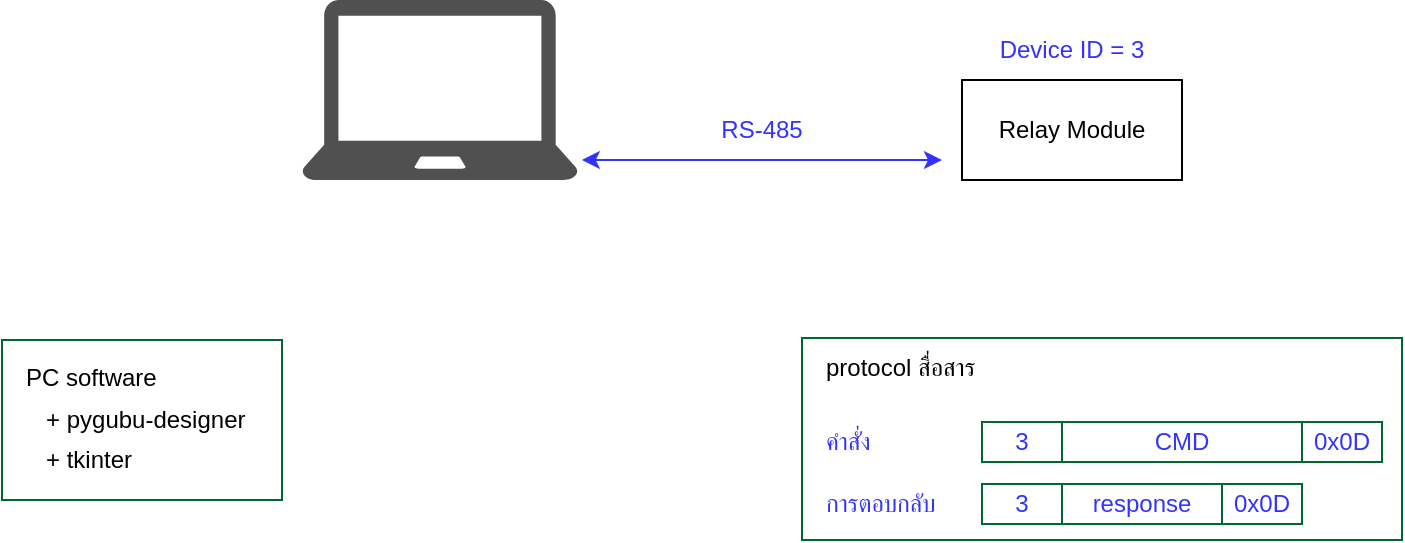 <mxfile version="19.0.0" type="device" pages="2"><diagram id="OVaQbEZ4LTjK0Ou6SNXk" name="Overview"><mxGraphModel dx="981" dy="591" grid="1" gridSize="10" guides="1" tooltips="1" connect="1" arrows="1" fold="1" page="1" pageScale="1" pageWidth="1169" pageHeight="827" math="0" shadow="0"><root><mxCell id="0"/><mxCell id="1" parent="0"/><mxCell id="pPgmljYzrcK5hkzZfEx7-4" value="" style="sketch=0;pointerEvents=1;shadow=0;dashed=0;html=1;strokeColor=none;fillColor=#505050;labelPosition=center;verticalLabelPosition=bottom;verticalAlign=top;outlineConnect=0;align=center;shape=mxgraph.office.devices.laptop;" parent="1" vertex="1"><mxGeometry x="310" y="230" width="138" height="90" as="geometry"/></mxCell><mxCell id="pPgmljYzrcK5hkzZfEx7-5" value="Relay Module" style="rounded=0;whiteSpace=wrap;html=1;" parent="1" vertex="1"><mxGeometry x="640" y="270" width="110" height="50" as="geometry"/></mxCell><mxCell id="pPgmljYzrcK5hkzZfEx7-6" value="" style="endArrow=classic;startArrow=classic;html=1;rounded=0;exitX=1.014;exitY=1.111;exitDx=0;exitDy=0;exitPerimeter=0;strokeColor=#3333FF;" parent="1" edge="1"><mxGeometry width="50" height="50" relative="1" as="geometry"><mxPoint x="449.932" y="309.99" as="sourcePoint"/><mxPoint x="630" y="310" as="targetPoint"/></mxGeometry></mxCell><mxCell id="pPgmljYzrcK5hkzZfEx7-7" value="RS-485" style="text;html=1;strokeColor=none;fillColor=none;align=center;verticalAlign=middle;whiteSpace=wrap;rounded=0;fontColor=#3333FF;" parent="1" vertex="1"><mxGeometry x="510" y="280" width="60" height="30" as="geometry"/></mxCell><mxCell id="pPgmljYzrcK5hkzZfEx7-8" style="edgeStyle=orthogonalEdgeStyle;rounded=0;orthogonalLoop=1;jettySize=auto;html=1;exitX=0.5;exitY=1;exitDx=0;exitDy=0;" parent="1" source="pPgmljYzrcK5hkzZfEx7-7" target="pPgmljYzrcK5hkzZfEx7-7" edge="1"><mxGeometry relative="1" as="geometry"/></mxCell><mxCell id="pPgmljYzrcK5hkzZfEx7-9" value="Device ID = 3" style="text;html=1;strokeColor=none;fillColor=none;align=center;verticalAlign=middle;whiteSpace=wrap;rounded=0;fontColor=#3333FF;" parent="1" vertex="1"><mxGeometry x="650" y="240" width="90" height="30" as="geometry"/></mxCell><mxCell id="pPgmljYzrcK5hkzZfEx7-10" value="3" style="rounded=0;whiteSpace=wrap;html=1;fontColor=#3333FF;strokeColor=#006633;" parent="1" vertex="1"><mxGeometry x="650" y="441" width="40" height="20" as="geometry"/></mxCell><mxCell id="pPgmljYzrcK5hkzZfEx7-11" value="คำสั่ง" style="text;html=1;strokeColor=none;fillColor=none;align=left;verticalAlign=middle;whiteSpace=wrap;rounded=0;fontColor=#3333FF;" parent="1" vertex="1"><mxGeometry x="570" y="440" width="60" height="21" as="geometry"/></mxCell><mxCell id="pPgmljYzrcK5hkzZfEx7-12" value="การตอบกลับ" style="text;html=1;strokeColor=none;fillColor=none;align=left;verticalAlign=middle;whiteSpace=wrap;rounded=0;fontColor=#3333FF;" parent="1" vertex="1"><mxGeometry x="570" y="471" width="70" height="21" as="geometry"/></mxCell><mxCell id="pPgmljYzrcK5hkzZfEx7-13" value="3" style="rounded=0;whiteSpace=wrap;html=1;fontColor=#3333FF;strokeColor=#006633;" parent="1" vertex="1"><mxGeometry x="650" y="472" width="40" height="20" as="geometry"/></mxCell><mxCell id="pPgmljYzrcK5hkzZfEx7-14" value="response" style="rounded=0;whiteSpace=wrap;html=1;fontColor=#3333FF;strokeColor=#006633;" parent="1" vertex="1"><mxGeometry x="690" y="472" width="80" height="20" as="geometry"/></mxCell><mxCell id="pPgmljYzrcK5hkzZfEx7-15" value="0x0D" style="rounded=0;whiteSpace=wrap;html=1;fontColor=#3333FF;strokeColor=#006633;" parent="1" vertex="1"><mxGeometry x="770" y="472" width="40" height="20" as="geometry"/></mxCell><mxCell id="pPgmljYzrcK5hkzZfEx7-16" value="CMD" style="rounded=0;whiteSpace=wrap;html=1;fontColor=#3333FF;strokeColor=#006633;" parent="1" vertex="1"><mxGeometry x="690" y="441" width="120" height="20" as="geometry"/></mxCell><mxCell id="pPgmljYzrcK5hkzZfEx7-17" value="0x0D" style="rounded=0;whiteSpace=wrap;html=1;fontColor=#3333FF;strokeColor=#006633;" parent="1" vertex="1"><mxGeometry x="810" y="441" width="40" height="20" as="geometry"/></mxCell><mxCell id="pPgmljYzrcK5hkzZfEx7-18" value="protocol สื่อสาร" style="text;html=1;strokeColor=none;fillColor=none;align=left;verticalAlign=middle;whiteSpace=wrap;rounded=0;fontColor=#000000;" parent="1" vertex="1"><mxGeometry x="570" y="399" width="120" height="30" as="geometry"/></mxCell><mxCell id="pPgmljYzrcK5hkzZfEx7-19" value="" style="rounded=0;whiteSpace=wrap;html=1;fontColor=#000000;strokeColor=#006633;fillColor=none;" parent="1" vertex="1"><mxGeometry x="560" y="399" width="300" height="101" as="geometry"/></mxCell><mxCell id="pPgmljYzrcK5hkzZfEx7-20" value="PC software" style="text;html=1;strokeColor=none;fillColor=none;align=left;verticalAlign=middle;whiteSpace=wrap;rounded=0;fontColor=#000000;" parent="1" vertex="1"><mxGeometry x="170" y="409" width="80" height="20" as="geometry"/></mxCell><mxCell id="pPgmljYzrcK5hkzZfEx7-21" value="+ tkinter" style="text;html=1;strokeColor=none;fillColor=none;align=left;verticalAlign=middle;whiteSpace=wrap;rounded=0;fontColor=#000000;" parent="1" vertex="1"><mxGeometry x="180" y="450" width="70" height="20" as="geometry"/></mxCell><mxCell id="pPgmljYzrcK5hkzZfEx7-22" value="+ pygubu-designer" style="text;html=1;strokeColor=none;fillColor=none;align=left;verticalAlign=middle;whiteSpace=wrap;rounded=0;fontColor=#000000;" parent="1" vertex="1"><mxGeometry x="180" y="430" width="150" height="19" as="geometry"/></mxCell><mxCell id="pPgmljYzrcK5hkzZfEx7-24" value="" style="rounded=0;whiteSpace=wrap;html=1;fontColor=#000000;strokeColor=#006633;fillColor=none;" parent="1" vertex="1"><mxGeometry x="160" y="400" width="140" height="80" as="geometry"/></mxCell></root></mxGraphModel></diagram><diagram id="EVk9cfbe2aAiVlgooM1n" name="UI"><mxGraphModel dx="1422" dy="857" grid="1" gridSize="10" guides="1" tooltips="1" connect="1" arrows="1" fold="1" page="1" pageScale="1" pageWidth="1169" pageHeight="827" math="0" shadow="0"><root><mxCell id="0"/><mxCell id="1" parent="0"/><mxCell id="bshSRhc9F7c6ttuEiEMT-8" value="Printer Module tester" style="strokeWidth=1;shadow=0;dashed=0;align=center;html=1;shape=mxgraph.mockup.containers.window;align=left;verticalAlign=top;spacingLeft=8;strokeColor2=#008cff;strokeColor3=#c4c4c4;fontColor=#666666;mainText=;fontSize=17;labelBackgroundColor=none;fillColor=none;" parent="1" vertex="1"><mxGeometry x="280" y="200" width="600" height="390" as="geometry"/></mxCell><mxCell id="bshSRhc9F7c6ttuEiEMT-9" value="" style="rounded=0;whiteSpace=wrap;html=1;fontColor=#000000;strokeColor=#006633;fillColor=none;" parent="1" vertex="1"><mxGeometry x="300" y="310" width="430" height="270" as="geometry"/></mxCell><mxCell id="bshSRhc9F7c6ttuEiEMT-11" value="FN2" style="strokeWidth=1;shadow=0;dashed=0;align=center;html=1;shape=mxgraph.mockup.buttons.button;strokeColor=#666666;fontColor=#000000;mainText=;buttonStyle=round;fontSize=17;fontStyle=1;fillColor=#D4E1F5;whiteSpace=wrap;" parent="1" vertex="1"><mxGeometry x="750" y="350" width="110" height="30" as="geometry"/></mxCell><mxCell id="bshSRhc9F7c6ttuEiEMT-12" value="FN3" style="strokeWidth=1;shadow=0;dashed=0;align=center;html=1;shape=mxgraph.mockup.buttons.button;strokeColor=#666666;fontColor=#000000;mainText=;buttonStyle=round;fontSize=17;fontStyle=1;fillColor=#D4E1F5;whiteSpace=wrap;" parent="1" vertex="1"><mxGeometry x="750" y="390" width="110" height="30" as="geometry"/></mxCell><mxCell id="bshSRhc9F7c6ttuEiEMT-13" value="FN4" style="strokeWidth=1;shadow=0;dashed=0;align=center;html=1;shape=mxgraph.mockup.buttons.button;strokeColor=#666666;fontColor=#000000;mainText=;buttonStyle=round;fontSize=17;fontStyle=1;fillColor=#D4E1F5;whiteSpace=wrap;" parent="1" vertex="1"><mxGeometry x="750" y="430" width="110" height="30" as="geometry"/></mxCell><mxCell id="bshSRhc9F7c6ttuEiEMT-14" value="FN5" style="strokeWidth=1;shadow=0;dashed=0;align=center;html=1;shape=mxgraph.mockup.buttons.button;strokeColor=#666666;fontColor=#000000;mainText=;buttonStyle=round;fontSize=17;fontStyle=1;fillColor=#D4E1F5;whiteSpace=wrap;" parent="1" vertex="1"><mxGeometry x="750" y="470" width="110" height="30" as="geometry"/></mxCell><mxCell id="bshSRhc9F7c6ttuEiEMT-15" value="FN6" style="strokeWidth=1;shadow=0;dashed=0;align=center;html=1;shape=mxgraph.mockup.buttons.button;strokeColor=#666666;fontColor=#000000;mainText=;buttonStyle=round;fontSize=17;fontStyle=1;fillColor=#D4E1F5;whiteSpace=wrap;" parent="1" vertex="1"><mxGeometry x="750" y="510" width="110" height="30" as="geometry"/></mxCell><mxCell id="bshSRhc9F7c6ttuEiEMT-16" value="Response" style="text;html=1;strokeColor=none;fillColor=none;align=center;verticalAlign=middle;whiteSpace=wrap;rounded=0;fontColor=#000000;" parent="1" vertex="1"><mxGeometry x="300" y="280" width="60" height="20" as="geometry"/></mxCell><mxCell id="bshSRhc9F7c6ttuEiEMT-17" value="Serial port" style="text;html=1;strokeColor=none;fillColor=none;align=center;verticalAlign=middle;whiteSpace=wrap;rounded=0;fontColor=#000000;" parent="1" vertex="1"><mxGeometry x="300" y="240" width="60" height="30" as="geometry"/></mxCell><mxCell id="bshSRhc9F7c6ttuEiEMT-19" value="FN1" style="strokeWidth=1;shadow=0;dashed=0;align=center;html=1;shape=mxgraph.mockup.buttons.button;strokeColor=#666666;fontColor=#000000;mainText=;buttonStyle=round;fontSize=17;fontStyle=1;fillColor=#D4E1F5;whiteSpace=wrap;" parent="1" vertex="1"><mxGeometry x="750" y="310" width="110" height="30" as="geometry"/></mxCell><mxCell id="bshSRhc9F7c6ttuEiEMT-21" value="FN7" style="strokeWidth=1;shadow=0;dashed=0;align=center;html=1;shape=mxgraph.mockup.buttons.button;strokeColor=#666666;fontColor=#000000;mainText=;buttonStyle=round;fontSize=17;fontStyle=1;fillColor=#D4E1F5;whiteSpace=wrap;" parent="1" vertex="1"><mxGeometry x="750" y="550" width="110" height="30" as="geometry"/></mxCell><mxCell id="bshSRhc9F7c6ttuEiEMT-22" value="COM1" style="strokeWidth=1;shadow=0;dashed=0;align=center;html=1;shape=mxgraph.mockup.forms.comboBox;strokeColor=#999999;fillColor=#ddeeff;align=left;fillColor2=#aaddff;mainText=;fontColor=#666666;fontSize=17;spacingLeft=3;" parent="1" vertex="1"><mxGeometry x="390" y="240" width="100" height="30" as="geometry"/></mxCell><mxCell id="bshSRhc9F7c6ttuEiEMT-23" value="Connect" style="strokeWidth=1;shadow=0;dashed=0;align=center;html=1;shape=mxgraph.mockup.buttons.button;strokeColor=#666666;fontColor=#000000;mainText=;buttonStyle=round;fontSize=17;fontStyle=1;fillColor=#D4E1F5;whiteSpace=wrap;" parent="1" vertex="1"><mxGeometry x="510" y="240" width="110" height="30" as="geometry"/></mxCell><mxCell id="bshSRhc9F7c6ttuEiEMT-24" value="Disconnect" style="strokeWidth=1;shadow=0;dashed=0;align=center;html=1;shape=mxgraph.mockup.buttons.button;strokeColor=#666666;fontColor=#000000;mainText=;buttonStyle=round;fontSize=17;fontStyle=1;fillColor=#D4E1F5;whiteSpace=wrap;" parent="1" vertex="1"><mxGeometry x="635" y="240" width="110" height="30" as="geometry"/></mxCell></root></mxGraphModel></diagram></mxfile>